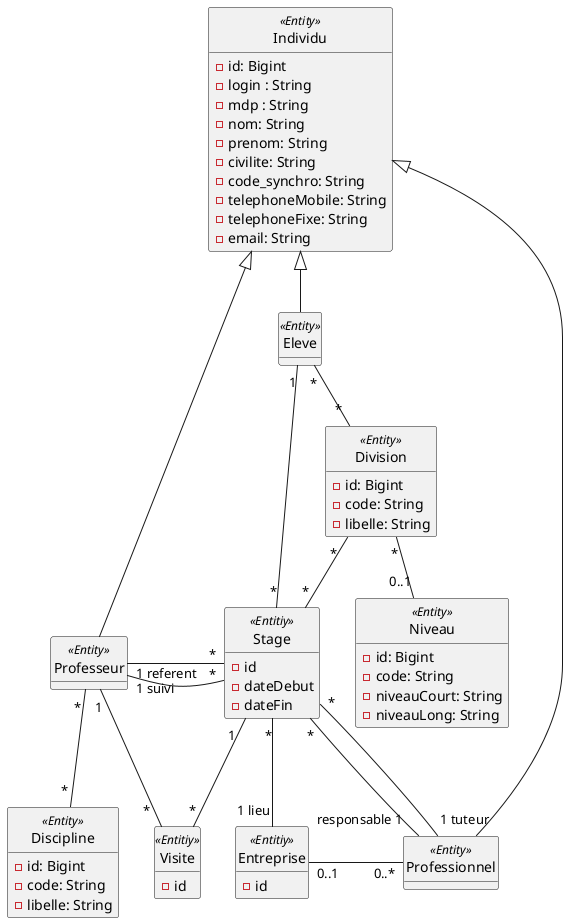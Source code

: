 @startuml

class Individu << Entity >> {
  - id: Bigint
  - login : String
  - mdp : String
  - nom: String
  - prenom: String
  - civilite: String
  - code_synchro: String
  - telephoneMobile: String
  - telephoneFixe: String
  - email: String
  + getters() et setters()
  + equals()
  + hashCode()
  + toString()
}


class Eleve << Entity >> {
   + getters() et setters()
   + equals()
   + hashCode()
   + toString()
}


class Professeur << Entity >> {
   + getters() et setters()
   + equals()
   + hashCode()
   + toString()
}


class Professionnel << Entity >> {
   + getters() et setters()
   + equals()
   + hashCode()
   + toString()
}

class Division << Entity >> {
   - id: Bigint
   - code: String
   - libelle: String
   + getters() et setters()
   + equals()
   + hashCode()
   + toString()
}

class Niveau << Entity >> {
   - id: Bigint
   - code: String
   - niveauCourt: String
   - niveauLong: String
   + getters() et setters()
   + equals()
   + hashCode()
   + toString()
}

class Discipline << Entity >> {
   - id: Bigint
   - code: String
   - libelle: String
   + getters() et setters()
   + equals()
   + hashCode()
   + toString()
}


class Stage << Entitiy >> {
   - id
   - dateDebut
   - dateFin
   + getters() et setters()
   + equals()
   + hashCode()
   + toString()
}

class Entreprise << Entitiy >> {
   - id
   + getters() et setters()
   + equals()
   + hashCode()
   + toString()
}

class Visite << Entitiy >> {
   - id
   + getters() et setters()
   + equals()
   + hashCode()
   + toString()
}


hide circle
hide methods
Eleve "1" -- "*" Stage
Eleve "*" -- " * " Division
Stage "*" -left-- "1 referent" Professeur : "                  "
Stage "*" -- "1 suivi" Professeur : "   "
Stage "*" -- "responsable 1" Professionnel
Stage "*" -- "1 tuteur" Professionnel
Stage "*" -- "1 lieu" Entreprise:"  "
Stage "1  " -- "*" Visite
Professeur "1" -- " *  " Visite
Professeur " * " -- " * " Discipline
Division "*" -- "0..1" Niveau
Professionnel "0..*" -left-- "0..1" Entreprise:"                 "
Division " *  " -- "*" Stage
Individu <|-- Eleve
Individu <|-- Professeur
Individu <|-- Professionnel
@enduml

